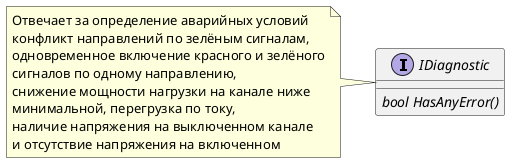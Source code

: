 @startuml
'https://plantuml.com/class-diagram

!startsub IDiagnosticSub

interface IDiagnostic
{
    {abstract}bool HasAnyError()
}

!endsub
note left of IDiagnostic
  Отвечает за определение аварийных условий
  конфликт направлений по зелёным сигналам,
  одновременное включение красного и зелёного
  сигналов по одному направлению,
  снижение мощности нагрузки на канале ниже
  минимальной, перегрузка по току,
  наличие напряжения на выключенном канале
  и отсутствие напряжения на включенном
end note

@enduml